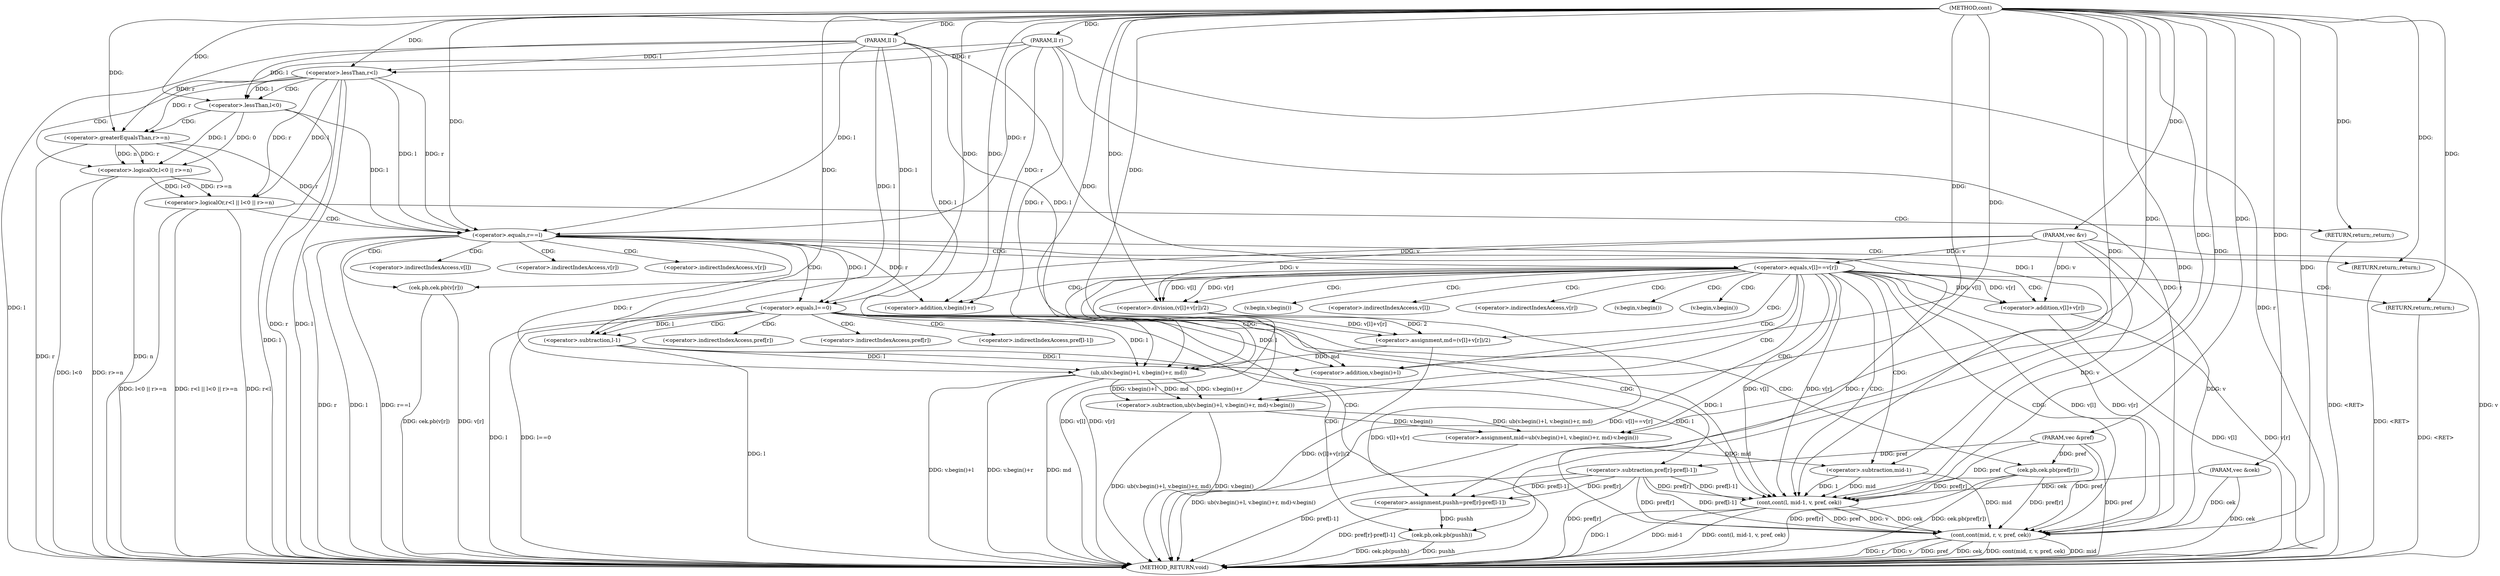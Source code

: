 digraph "cont" {  
"1000118" [label = "(METHOD,cont)" ]
"1000220" [label = "(METHOD_RETURN,void)" ]
"1000119" [label = "(PARAM,ll l)" ]
"1000120" [label = "(PARAM,ll r)" ]
"1000121" [label = "(PARAM,vec &v)" ]
"1000122" [label = "(PARAM,vec &pref)" ]
"1000123" [label = "(PARAM,vec &cek)" ]
"1000182" [label = "(<operator>.assignment,md=(v[l]+v[r])/2)" ]
"1000194" [label = "(<operator>.assignment,mid=ub(v.begin()+l, v.begin()+r, md)-v.begin())" ]
"1000206" [label = "(cont,cont(l, mid-1, v, pref, cek))" ]
"1000214" [label = "(cont,cont(mid, r, v, pref, cek))" ]
"1000126" [label = "(<operator>.logicalOr,r<l || l<0 || r>=n)" ]
"1000137" [label = "(RETURN,return;,return;)" ]
"1000139" [label = "(<operator>.equals,r==l)" ]
"1000149" [label = "(<operator>.equals,l==0)" ]
"1000152" [label = "(cek.pb,cek.pb(pref[r]))" ]
"1000173" [label = "(<operator>.equals,v[l]==v[r])" ]
"1000180" [label = "(RETURN,return;,return;)" ]
"1000143" [label = "(cek.pb,cek.pb(v[r]))" ]
"1000147" [label = "(RETURN,return;,return;)" ]
"1000184" [label = "(<operator>.division,(v[l]+v[r])/2)" ]
"1000196" [label = "(<operator>.subtraction,ub(v.begin()+l, v.begin()+r, md)-v.begin())" ]
"1000208" [label = "(<operator>.subtraction,mid-1)" ]
"1000127" [label = "(<operator>.lessThan,r<l)" ]
"1000130" [label = "(<operator>.logicalOr,l<0 || r>=n)" ]
"1000159" [label = "(<operator>.assignment,pushh=pref[r]-pref[l-1])" ]
"1000170" [label = "(cek.pb,cek.pb(pushh))" ]
"1000185" [label = "(<operator>.addition,v[l]+v[r])" ]
"1000197" [label = "(ub,ub(v.begin()+l, v.begin()+r, md))" ]
"1000131" [label = "(<operator>.lessThan,l<0)" ]
"1000134" [label = "(<operator>.greaterEqualsThan,r>=n)" ]
"1000198" [label = "(<operator>.addition,v.begin()+l)" ]
"1000201" [label = "(<operator>.addition,v.begin()+r)" ]
"1000161" [label = "(<operator>.subtraction,pref[r]-pref[l-1])" ]
"1000167" [label = "(<operator>.subtraction,l-1)" ]
"1000153" [label = "(<operator>.indirectIndexAccess,pref[r])" ]
"1000174" [label = "(<operator>.indirectIndexAccess,v[l])" ]
"1000177" [label = "(<operator>.indirectIndexAccess,v[r])" ]
"1000205" [label = "(v.begin,v.begin())" ]
"1000144" [label = "(<operator>.indirectIndexAccess,v[r])" ]
"1000186" [label = "(<operator>.indirectIndexAccess,v[l])" ]
"1000189" [label = "(<operator>.indirectIndexAccess,v[r])" ]
"1000199" [label = "(v.begin,v.begin())" ]
"1000202" [label = "(v.begin,v.begin())" ]
"1000162" [label = "(<operator>.indirectIndexAccess,pref[r])" ]
"1000165" [label = "(<operator>.indirectIndexAccess,pref[l-1])" ]
  "1000147" -> "1000220"  [ label = "DDG: <RET>"] 
  "1000137" -> "1000220"  [ label = "DDG: <RET>"] 
  "1000119" -> "1000220"  [ label = "DDG: l"] 
  "1000120" -> "1000220"  [ label = "DDG: r"] 
  "1000121" -> "1000220"  [ label = "DDG: v"] 
  "1000122" -> "1000220"  [ label = "DDG: pref"] 
  "1000123" -> "1000220"  [ label = "DDG: cek"] 
  "1000127" -> "1000220"  [ label = "DDG: r"] 
  "1000127" -> "1000220"  [ label = "DDG: l"] 
  "1000126" -> "1000220"  [ label = "DDG: r<l"] 
  "1000131" -> "1000220"  [ label = "DDG: l"] 
  "1000130" -> "1000220"  [ label = "DDG: l<0"] 
  "1000134" -> "1000220"  [ label = "DDG: r"] 
  "1000130" -> "1000220"  [ label = "DDG: r>=n"] 
  "1000126" -> "1000220"  [ label = "DDG: l<0 || r>=n"] 
  "1000126" -> "1000220"  [ label = "DDG: r<l || l<0 || r>=n"] 
  "1000139" -> "1000220"  [ label = "DDG: r"] 
  "1000139" -> "1000220"  [ label = "DDG: l"] 
  "1000139" -> "1000220"  [ label = "DDG: r==l"] 
  "1000149" -> "1000220"  [ label = "DDG: l"] 
  "1000149" -> "1000220"  [ label = "DDG: l==0"] 
  "1000161" -> "1000220"  [ label = "DDG: pref[r]"] 
  "1000167" -> "1000220"  [ label = "DDG: l"] 
  "1000161" -> "1000220"  [ label = "DDG: pref[l-1]"] 
  "1000159" -> "1000220"  [ label = "DDG: pref[r]-pref[l-1]"] 
  "1000170" -> "1000220"  [ label = "DDG: pushh"] 
  "1000170" -> "1000220"  [ label = "DDG: cek.pb(pushh)"] 
  "1000152" -> "1000220"  [ label = "DDG: pref[r]"] 
  "1000152" -> "1000220"  [ label = "DDG: cek.pb(pref[r])"] 
  "1000173" -> "1000220"  [ label = "DDG: v[l]"] 
  "1000173" -> "1000220"  [ label = "DDG: v[r]"] 
  "1000173" -> "1000220"  [ label = "DDG: v[l]==v[r]"] 
  "1000185" -> "1000220"  [ label = "DDG: v[l]"] 
  "1000185" -> "1000220"  [ label = "DDG: v[r]"] 
  "1000184" -> "1000220"  [ label = "DDG: v[l]+v[r]"] 
  "1000182" -> "1000220"  [ label = "DDG: (v[l]+v[r])/2"] 
  "1000197" -> "1000220"  [ label = "DDG: v.begin()+l"] 
  "1000197" -> "1000220"  [ label = "DDG: v.begin()+r"] 
  "1000197" -> "1000220"  [ label = "DDG: md"] 
  "1000196" -> "1000220"  [ label = "DDG: ub(v.begin()+l, v.begin()+r, md)"] 
  "1000196" -> "1000220"  [ label = "DDG: v.begin()"] 
  "1000194" -> "1000220"  [ label = "DDG: ub(v.begin()+l, v.begin()+r, md)-v.begin()"] 
  "1000206" -> "1000220"  [ label = "DDG: l"] 
  "1000206" -> "1000220"  [ label = "DDG: mid-1"] 
  "1000206" -> "1000220"  [ label = "DDG: cont(l, mid-1, v, pref, cek)"] 
  "1000214" -> "1000220"  [ label = "DDG: mid"] 
  "1000214" -> "1000220"  [ label = "DDG: r"] 
  "1000214" -> "1000220"  [ label = "DDG: v"] 
  "1000214" -> "1000220"  [ label = "DDG: pref"] 
  "1000214" -> "1000220"  [ label = "DDG: cek"] 
  "1000214" -> "1000220"  [ label = "DDG: cont(mid, r, v, pref, cek)"] 
  "1000143" -> "1000220"  [ label = "DDG: v[r]"] 
  "1000143" -> "1000220"  [ label = "DDG: cek.pb(v[r])"] 
  "1000180" -> "1000220"  [ label = "DDG: <RET>"] 
  "1000134" -> "1000220"  [ label = "DDG: n"] 
  "1000118" -> "1000119"  [ label = "DDG: "] 
  "1000118" -> "1000120"  [ label = "DDG: "] 
  "1000118" -> "1000121"  [ label = "DDG: "] 
  "1000118" -> "1000122"  [ label = "DDG: "] 
  "1000118" -> "1000123"  [ label = "DDG: "] 
  "1000184" -> "1000182"  [ label = "DDG: 2"] 
  "1000184" -> "1000182"  [ label = "DDG: v[l]+v[r]"] 
  "1000196" -> "1000194"  [ label = "DDG: ub(v.begin()+l, v.begin()+r, md)"] 
  "1000196" -> "1000194"  [ label = "DDG: v.begin()"] 
  "1000118" -> "1000137"  [ label = "DDG: "] 
  "1000118" -> "1000180"  [ label = "DDG: "] 
  "1000118" -> "1000182"  [ label = "DDG: "] 
  "1000118" -> "1000194"  [ label = "DDG: "] 
  "1000119" -> "1000206"  [ label = "DDG: l"] 
  "1000118" -> "1000206"  [ label = "DDG: "] 
  "1000149" -> "1000206"  [ label = "DDG: l"] 
  "1000167" -> "1000206"  [ label = "DDG: l"] 
  "1000208" -> "1000206"  [ label = "DDG: mid"] 
  "1000208" -> "1000206"  [ label = "DDG: 1"] 
  "1000161" -> "1000206"  [ label = "DDG: pref[r]"] 
  "1000161" -> "1000206"  [ label = "DDG: pref[l-1]"] 
  "1000152" -> "1000206"  [ label = "DDG: pref[r]"] 
  "1000122" -> "1000206"  [ label = "DDG: pref"] 
  "1000123" -> "1000206"  [ label = "DDG: cek"] 
  "1000121" -> "1000206"  [ label = "DDG: v"] 
  "1000173" -> "1000206"  [ label = "DDG: v[l]"] 
  "1000173" -> "1000206"  [ label = "DDG: v[r]"] 
  "1000208" -> "1000214"  [ label = "DDG: mid"] 
  "1000118" -> "1000214"  [ label = "DDG: "] 
  "1000161" -> "1000214"  [ label = "DDG: pref[r]"] 
  "1000161" -> "1000214"  [ label = "DDG: pref[l-1]"] 
  "1000152" -> "1000214"  [ label = "DDG: pref[r]"] 
  "1000206" -> "1000214"  [ label = "DDG: pref"] 
  "1000122" -> "1000214"  [ label = "DDG: pref"] 
  "1000120" -> "1000214"  [ label = "DDG: r"] 
  "1000139" -> "1000214"  [ label = "DDG: r"] 
  "1000206" -> "1000214"  [ label = "DDG: v"] 
  "1000121" -> "1000214"  [ label = "DDG: v"] 
  "1000173" -> "1000214"  [ label = "DDG: v[l]"] 
  "1000173" -> "1000214"  [ label = "DDG: v[r]"] 
  "1000206" -> "1000214"  [ label = "DDG: cek"] 
  "1000123" -> "1000214"  [ label = "DDG: cek"] 
  "1000127" -> "1000126"  [ label = "DDG: r"] 
  "1000127" -> "1000126"  [ label = "DDG: l"] 
  "1000130" -> "1000126"  [ label = "DDG: l<0"] 
  "1000130" -> "1000126"  [ label = "DDG: r>=n"] 
  "1000127" -> "1000139"  [ label = "DDG: r"] 
  "1000134" -> "1000139"  [ label = "DDG: r"] 
  "1000120" -> "1000139"  [ label = "DDG: r"] 
  "1000118" -> "1000139"  [ label = "DDG: "] 
  "1000127" -> "1000139"  [ label = "DDG: l"] 
  "1000131" -> "1000139"  [ label = "DDG: l"] 
  "1000119" -> "1000139"  [ label = "DDG: l"] 
  "1000118" -> "1000147"  [ label = "DDG: "] 
  "1000139" -> "1000149"  [ label = "DDG: l"] 
  "1000119" -> "1000149"  [ label = "DDG: l"] 
  "1000118" -> "1000149"  [ label = "DDG: "] 
  "1000122" -> "1000152"  [ label = "DDG: pref"] 
  "1000121" -> "1000173"  [ label = "DDG: v"] 
  "1000173" -> "1000184"  [ label = "DDG: v[l]"] 
  "1000121" -> "1000184"  [ label = "DDG: v"] 
  "1000173" -> "1000184"  [ label = "DDG: v[r]"] 
  "1000118" -> "1000184"  [ label = "DDG: "] 
  "1000197" -> "1000196"  [ label = "DDG: v.begin()+r"] 
  "1000197" -> "1000196"  [ label = "DDG: v.begin()+l"] 
  "1000197" -> "1000196"  [ label = "DDG: md"] 
  "1000118" -> "1000196"  [ label = "DDG: "] 
  "1000194" -> "1000208"  [ label = "DDG: mid"] 
  "1000118" -> "1000208"  [ label = "DDG: "] 
  "1000120" -> "1000127"  [ label = "DDG: r"] 
  "1000118" -> "1000127"  [ label = "DDG: "] 
  "1000119" -> "1000127"  [ label = "DDG: l"] 
  "1000131" -> "1000130"  [ label = "DDG: l"] 
  "1000131" -> "1000130"  [ label = "DDG: 0"] 
  "1000134" -> "1000130"  [ label = "DDG: n"] 
  "1000134" -> "1000130"  [ label = "DDG: r"] 
  "1000121" -> "1000143"  [ label = "DDG: v"] 
  "1000161" -> "1000159"  [ label = "DDG: pref[r]"] 
  "1000161" -> "1000159"  [ label = "DDG: pref[l-1]"] 
  "1000173" -> "1000185"  [ label = "DDG: v[l]"] 
  "1000121" -> "1000185"  [ label = "DDG: v"] 
  "1000173" -> "1000185"  [ label = "DDG: v[r]"] 
  "1000149" -> "1000197"  [ label = "DDG: l"] 
  "1000167" -> "1000197"  [ label = "DDG: l"] 
  "1000119" -> "1000197"  [ label = "DDG: l"] 
  "1000118" -> "1000197"  [ label = "DDG: "] 
  "1000139" -> "1000197"  [ label = "DDG: r"] 
  "1000120" -> "1000197"  [ label = "DDG: r"] 
  "1000182" -> "1000197"  [ label = "DDG: md"] 
  "1000127" -> "1000131"  [ label = "DDG: l"] 
  "1000119" -> "1000131"  [ label = "DDG: l"] 
  "1000118" -> "1000131"  [ label = "DDG: "] 
  "1000127" -> "1000134"  [ label = "DDG: r"] 
  "1000120" -> "1000134"  [ label = "DDG: r"] 
  "1000118" -> "1000134"  [ label = "DDG: "] 
  "1000118" -> "1000159"  [ label = "DDG: "] 
  "1000159" -> "1000170"  [ label = "DDG: pushh"] 
  "1000118" -> "1000170"  [ label = "DDG: "] 
  "1000118" -> "1000198"  [ label = "DDG: "] 
  "1000149" -> "1000198"  [ label = "DDG: l"] 
  "1000167" -> "1000198"  [ label = "DDG: l"] 
  "1000119" -> "1000198"  [ label = "DDG: l"] 
  "1000118" -> "1000201"  [ label = "DDG: "] 
  "1000139" -> "1000201"  [ label = "DDG: r"] 
  "1000120" -> "1000201"  [ label = "DDG: r"] 
  "1000122" -> "1000161"  [ label = "DDG: pref"] 
  "1000149" -> "1000167"  [ label = "DDG: l"] 
  "1000119" -> "1000167"  [ label = "DDG: l"] 
  "1000118" -> "1000167"  [ label = "DDG: "] 
  "1000126" -> "1000139"  [ label = "CDG: "] 
  "1000126" -> "1000137"  [ label = "CDG: "] 
  "1000139" -> "1000174"  [ label = "CDG: "] 
  "1000139" -> "1000144"  [ label = "CDG: "] 
  "1000139" -> "1000149"  [ label = "CDG: "] 
  "1000139" -> "1000143"  [ label = "CDG: "] 
  "1000139" -> "1000173"  [ label = "CDG: "] 
  "1000139" -> "1000147"  [ label = "CDG: "] 
  "1000139" -> "1000177"  [ label = "CDG: "] 
  "1000149" -> "1000153"  [ label = "CDG: "] 
  "1000149" -> "1000161"  [ label = "CDG: "] 
  "1000149" -> "1000152"  [ label = "CDG: "] 
  "1000149" -> "1000165"  [ label = "CDG: "] 
  "1000149" -> "1000159"  [ label = "CDG: "] 
  "1000149" -> "1000167"  [ label = "CDG: "] 
  "1000149" -> "1000170"  [ label = "CDG: "] 
  "1000149" -> "1000162"  [ label = "CDG: "] 
  "1000173" -> "1000208"  [ label = "CDG: "] 
  "1000173" -> "1000199"  [ label = "CDG: "] 
  "1000173" -> "1000182"  [ label = "CDG: "] 
  "1000173" -> "1000197"  [ label = "CDG: "] 
  "1000173" -> "1000186"  [ label = "CDG: "] 
  "1000173" -> "1000180"  [ label = "CDG: "] 
  "1000173" -> "1000189"  [ label = "CDG: "] 
  "1000173" -> "1000196"  [ label = "CDG: "] 
  "1000173" -> "1000206"  [ label = "CDG: "] 
  "1000173" -> "1000214"  [ label = "CDG: "] 
  "1000173" -> "1000205"  [ label = "CDG: "] 
  "1000173" -> "1000201"  [ label = "CDG: "] 
  "1000173" -> "1000202"  [ label = "CDG: "] 
  "1000173" -> "1000194"  [ label = "CDG: "] 
  "1000173" -> "1000184"  [ label = "CDG: "] 
  "1000173" -> "1000198"  [ label = "CDG: "] 
  "1000173" -> "1000185"  [ label = "CDG: "] 
  "1000127" -> "1000131"  [ label = "CDG: "] 
  "1000127" -> "1000130"  [ label = "CDG: "] 
  "1000131" -> "1000134"  [ label = "CDG: "] 
}
